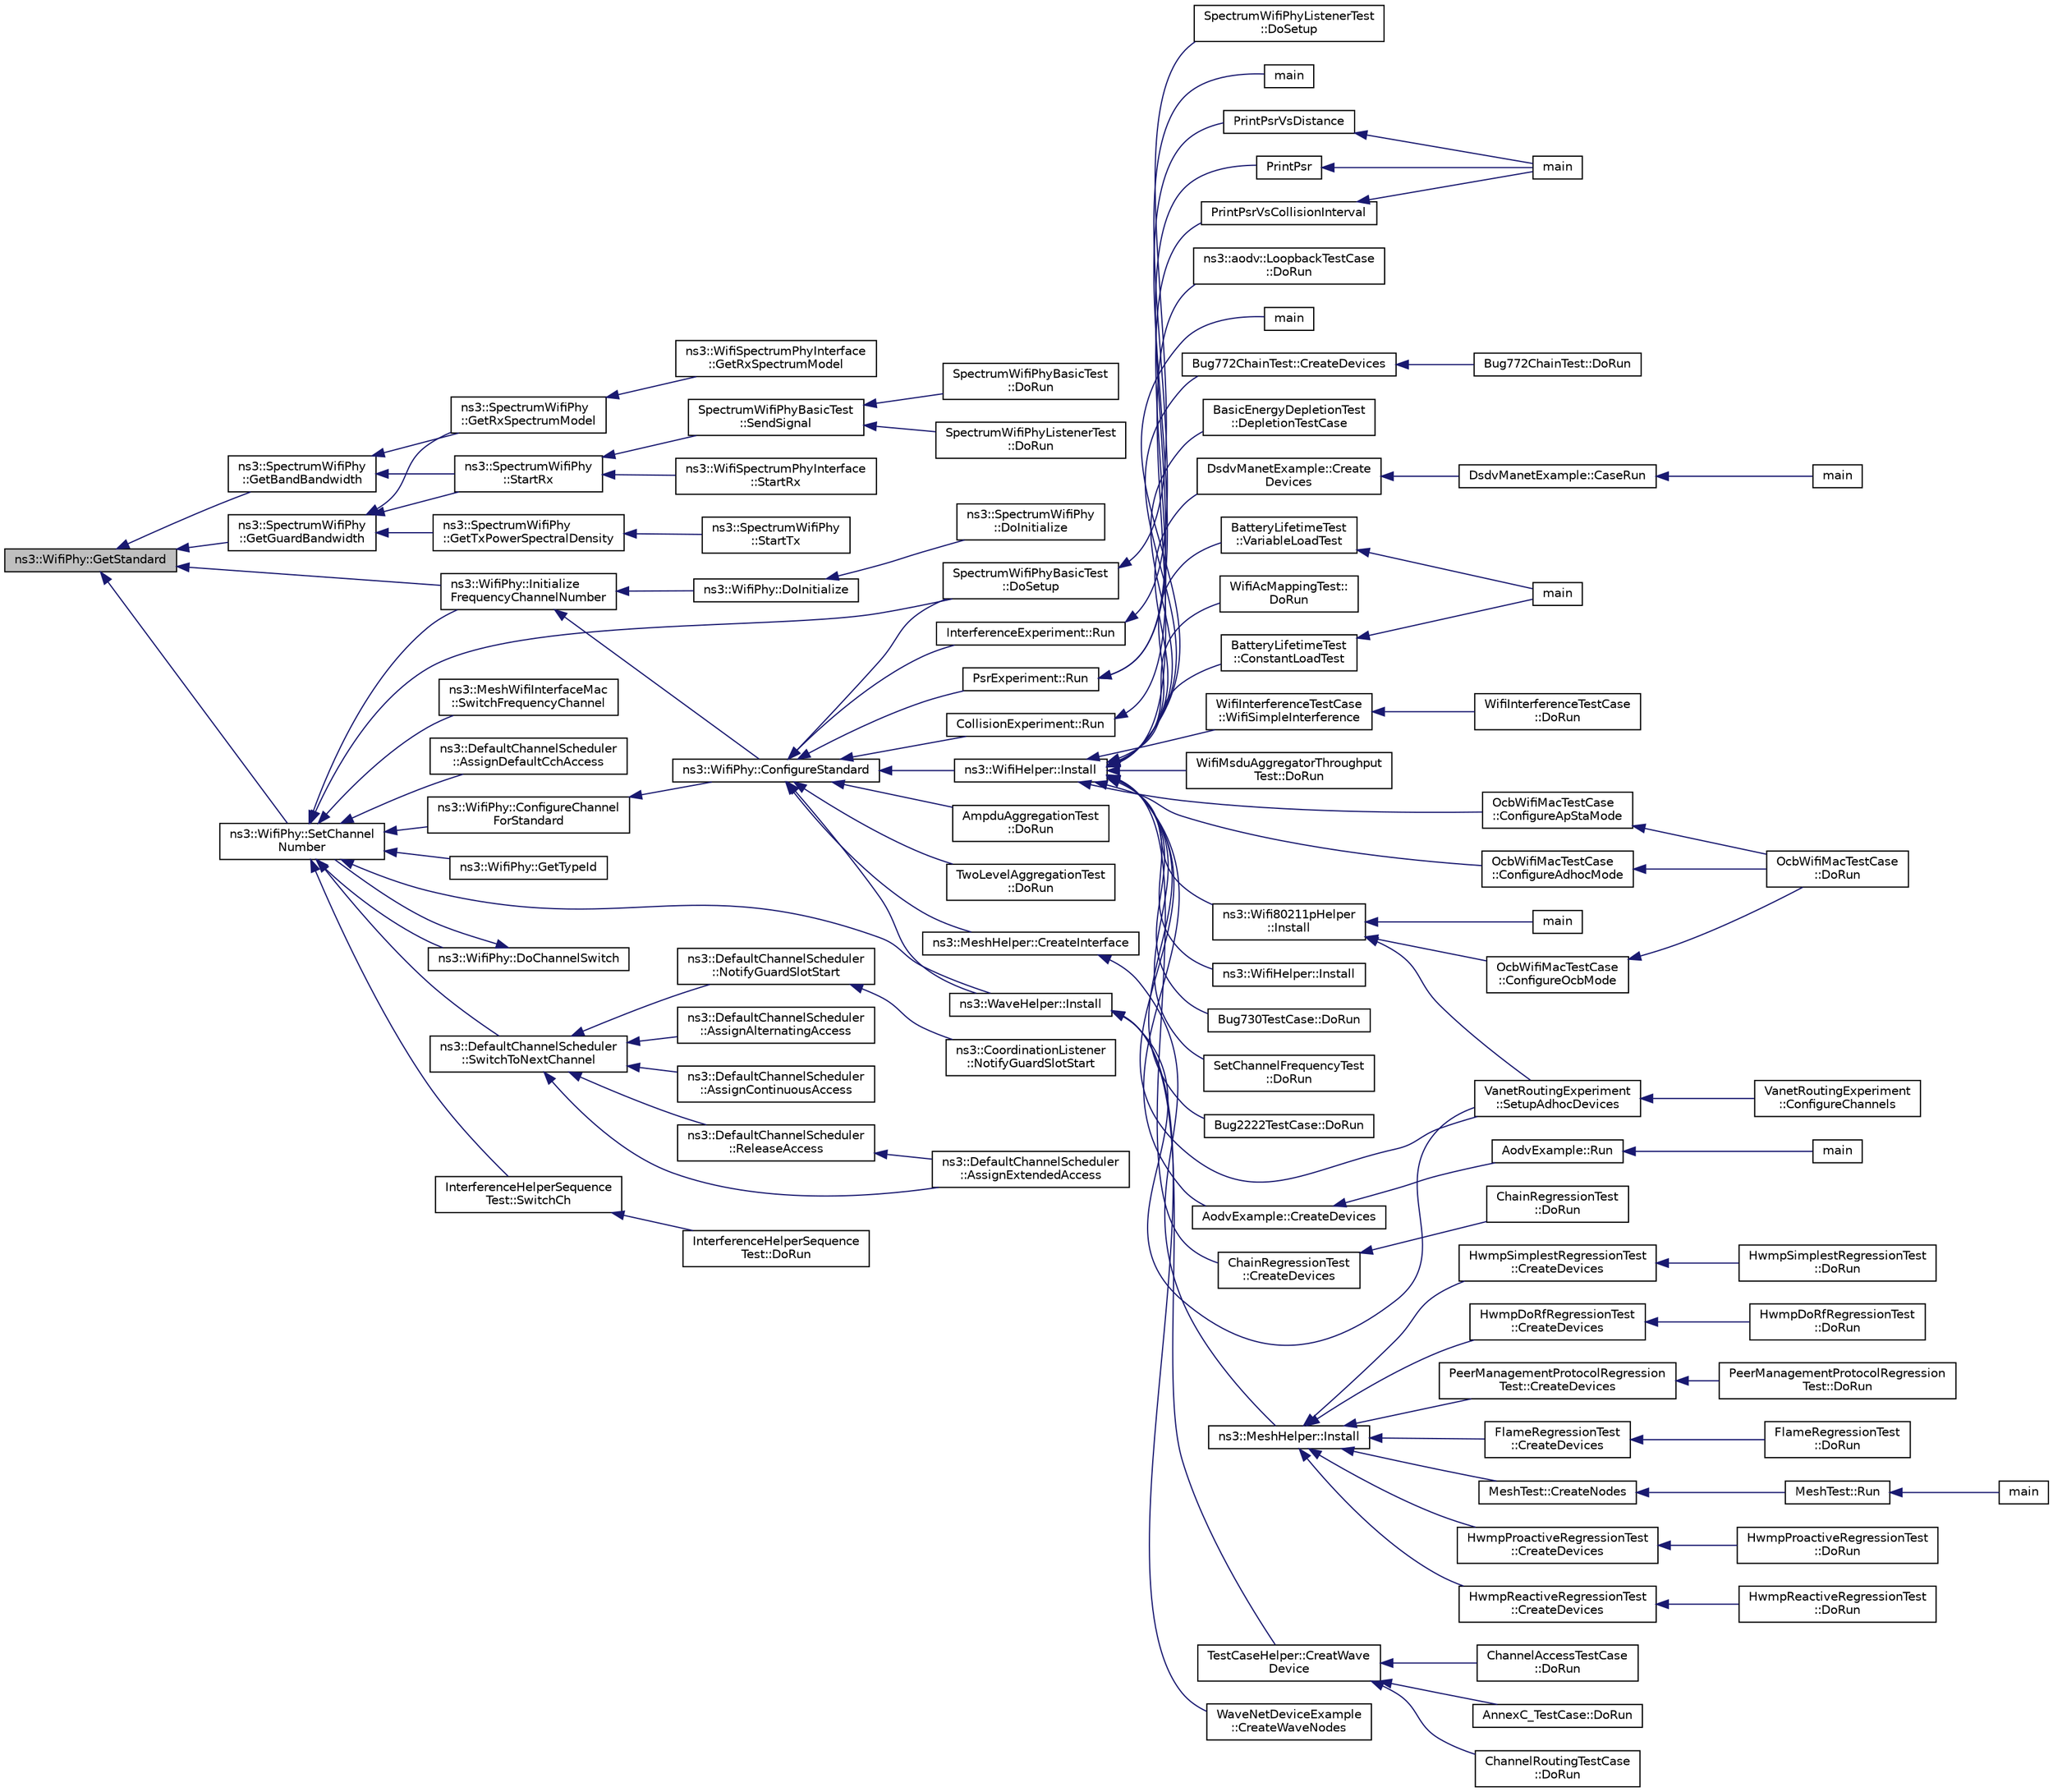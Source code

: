 digraph "ns3::WifiPhy::GetStandard"
{
  edge [fontname="Helvetica",fontsize="10",labelfontname="Helvetica",labelfontsize="10"];
  node [fontname="Helvetica",fontsize="10",shape=record];
  rankdir="LR";
  Node1 [label="ns3::WifiPhy::GetStandard",height=0.2,width=0.4,color="black", fillcolor="grey75", style="filled", fontcolor="black"];
  Node1 -> Node2 [dir="back",color="midnightblue",fontsize="10",style="solid"];
  Node2 [label="ns3::SpectrumWifiPhy\l::GetBandBandwidth",height=0.2,width=0.4,color="black", fillcolor="white", style="filled",URL="$d6/d39/classns3_1_1SpectrumWifiPhy.html#a2028d03c5fa0c7683ea23c6ada450d84"];
  Node2 -> Node3 [dir="back",color="midnightblue",fontsize="10",style="solid"];
  Node3 [label="ns3::SpectrumWifiPhy\l::GetRxSpectrumModel",height=0.2,width=0.4,color="black", fillcolor="white", style="filled",URL="$d6/d39/classns3_1_1SpectrumWifiPhy.html#a97be1277207ea9f9361fb90a4d0e7e4f"];
  Node3 -> Node4 [dir="back",color="midnightblue",fontsize="10",style="solid"];
  Node4 [label="ns3::WifiSpectrumPhyInterface\l::GetRxSpectrumModel",height=0.2,width=0.4,color="black", fillcolor="white", style="filled",URL="$da/d0a/classns3_1_1WifiSpectrumPhyInterface.html#a45bee0a3d7ecd901b17bb5c0fd6abe34"];
  Node2 -> Node5 [dir="back",color="midnightblue",fontsize="10",style="solid"];
  Node5 [label="ns3::SpectrumWifiPhy\l::StartRx",height=0.2,width=0.4,color="black", fillcolor="white", style="filled",URL="$d6/d39/classns3_1_1SpectrumWifiPhy.html#aead1ebdbaf59361928cd6ffa7abc3161"];
  Node5 -> Node6 [dir="back",color="midnightblue",fontsize="10",style="solid"];
  Node6 [label="ns3::WifiSpectrumPhyInterface\l::StartRx",height=0.2,width=0.4,color="black", fillcolor="white", style="filled",URL="$da/d0a/classns3_1_1WifiSpectrumPhyInterface.html#a30e2efbacd400ef27f4a0bfb501bf940"];
  Node5 -> Node7 [dir="back",color="midnightblue",fontsize="10",style="solid"];
  Node7 [label="SpectrumWifiPhyBasicTest\l::SendSignal",height=0.2,width=0.4,color="black", fillcolor="white", style="filled",URL="$df/d29/classSpectrumWifiPhyBasicTest.html#a99a44e9e6abcf378592b2a2df06ba394"];
  Node7 -> Node8 [dir="back",color="midnightblue",fontsize="10",style="solid"];
  Node8 [label="SpectrumWifiPhyBasicTest\l::DoRun",height=0.2,width=0.4,color="black", fillcolor="white", style="filled",URL="$df/d29/classSpectrumWifiPhyBasicTest.html#a99138864abfa358103ae2f202ce925e7",tooltip="Implementation to actually run this TestCase. "];
  Node7 -> Node9 [dir="back",color="midnightblue",fontsize="10",style="solid"];
  Node9 [label="SpectrumWifiPhyListenerTest\l::DoRun",height=0.2,width=0.4,color="black", fillcolor="white", style="filled",URL="$de/d82/classSpectrumWifiPhyListenerTest.html#a357f2be95efbb227365e540b9031748b",tooltip="Implementation to actually run this TestCase. "];
  Node1 -> Node10 [dir="back",color="midnightblue",fontsize="10",style="solid"];
  Node10 [label="ns3::SpectrumWifiPhy\l::GetGuardBandwidth",height=0.2,width=0.4,color="black", fillcolor="white", style="filled",URL="$d6/d39/classns3_1_1SpectrumWifiPhy.html#a5a24b5d646d3968cf4678a814156edfe"];
  Node10 -> Node3 [dir="back",color="midnightblue",fontsize="10",style="solid"];
  Node10 -> Node5 [dir="back",color="midnightblue",fontsize="10",style="solid"];
  Node10 -> Node11 [dir="back",color="midnightblue",fontsize="10",style="solid"];
  Node11 [label="ns3::SpectrumWifiPhy\l::GetTxPowerSpectralDensity",height=0.2,width=0.4,color="black", fillcolor="white", style="filled",URL="$d6/d39/classns3_1_1SpectrumWifiPhy.html#a36d579959efb946f0ebb3725c3b9ae47"];
  Node11 -> Node12 [dir="back",color="midnightblue",fontsize="10",style="solid"];
  Node12 [label="ns3::SpectrumWifiPhy\l::StartTx",height=0.2,width=0.4,color="black", fillcolor="white", style="filled",URL="$d6/d39/classns3_1_1SpectrumWifiPhy.html#ae0e6d5affdd06543c8fcfed2959e438a"];
  Node1 -> Node13 [dir="back",color="midnightblue",fontsize="10",style="solid"];
  Node13 [label="ns3::WifiPhy::Initialize\lFrequencyChannelNumber",height=0.2,width=0.4,color="black", fillcolor="white", style="filled",URL="$d6/d5a/classns3_1_1WifiPhy.html#a6f926737f6ba77c4b619734f396ed3ed",tooltip="post-construction setting of frequency and/or channel number "];
  Node13 -> Node14 [dir="back",color="midnightblue",fontsize="10",style="solid"];
  Node14 [label="ns3::WifiPhy::DoInitialize",height=0.2,width=0.4,color="black", fillcolor="white", style="filled",URL="$d6/d5a/classns3_1_1WifiPhy.html#a68893b4e3f8a24af4f882906c42ce9c2"];
  Node14 -> Node15 [dir="back",color="midnightblue",fontsize="10",style="solid"];
  Node15 [label="ns3::SpectrumWifiPhy\l::DoInitialize",height=0.2,width=0.4,color="black", fillcolor="white", style="filled",URL="$d6/d39/classns3_1_1SpectrumWifiPhy.html#ab421902e520fa6430d8ca2c64c00878c"];
  Node13 -> Node16 [dir="back",color="midnightblue",fontsize="10",style="solid"];
  Node16 [label="ns3::WifiPhy::ConfigureStandard",height=0.2,width=0.4,color="black", fillcolor="white", style="filled",URL="$d6/d5a/classns3_1_1WifiPhy.html#aeafbea9bd8c1ae20f85584f55d868d23"];
  Node16 -> Node17 [dir="back",color="midnightblue",fontsize="10",style="solid"];
  Node17 [label="ns3::MeshHelper::CreateInterface",height=0.2,width=0.4,color="black", fillcolor="white", style="filled",URL="$dd/dd0/classns3_1_1MeshHelper.html#accb4af36cfa3563ff53aa8a3dc085d94"];
  Node17 -> Node18 [dir="back",color="midnightblue",fontsize="10",style="solid"];
  Node18 [label="ns3::MeshHelper::Install",height=0.2,width=0.4,color="black", fillcolor="white", style="filled",URL="$dd/dd0/classns3_1_1MeshHelper.html#a7b33f6ca7b6842b3def4479bc7526f2c",tooltip="Install 802.11s mesh device & protocols on given node list. "];
  Node18 -> Node19 [dir="back",color="midnightblue",fontsize="10",style="solid"];
  Node19 [label="MeshTest::CreateNodes",height=0.2,width=0.4,color="black", fillcolor="white", style="filled",URL="$da/dd3/classMeshTest.html#aa1eb18d555ebcf925e9bdc13e4e57ee0",tooltip="Create nodes and setup their mobility. "];
  Node19 -> Node20 [dir="back",color="midnightblue",fontsize="10",style="solid"];
  Node20 [label="MeshTest::Run",height=0.2,width=0.4,color="black", fillcolor="white", style="filled",URL="$da/dd3/classMeshTest.html#aef875ab767a18a8732de07aea724681c",tooltip="Run test. "];
  Node20 -> Node21 [dir="back",color="midnightblue",fontsize="10",style="solid"];
  Node21 [label="main",height=0.2,width=0.4,color="black", fillcolor="white", style="filled",URL="$d7/d40/mesh_8cc.html#a0ddf1224851353fc92bfbff6f499fa97"];
  Node18 -> Node22 [dir="back",color="midnightblue",fontsize="10",style="solid"];
  Node22 [label="HwmpProactiveRegressionTest\l::CreateDevices",height=0.2,width=0.4,color="black", fillcolor="white", style="filled",URL="$d2/d20/classHwmpProactiveRegressionTest.html#a98c6ff2361a7a5065ebf14089edc5bad",tooltip="Create devices function. "];
  Node22 -> Node23 [dir="back",color="midnightblue",fontsize="10",style="solid"];
  Node23 [label="HwmpProactiveRegressionTest\l::DoRun",height=0.2,width=0.4,color="black", fillcolor="white", style="filled",URL="$d2/d20/classHwmpProactiveRegressionTest.html#ad000db534766301050336560b08b531e",tooltip="Implementation to actually run this TestCase. "];
  Node18 -> Node24 [dir="back",color="midnightblue",fontsize="10",style="solid"];
  Node24 [label="HwmpReactiveRegressionTest\l::CreateDevices",height=0.2,width=0.4,color="black", fillcolor="white", style="filled",URL="$d2/dcc/classHwmpReactiveRegressionTest.html#a8b288a6801baae1e65f87de7eb0352a4",tooltip="Create devices function. "];
  Node24 -> Node25 [dir="back",color="midnightblue",fontsize="10",style="solid"];
  Node25 [label="HwmpReactiveRegressionTest\l::DoRun",height=0.2,width=0.4,color="black", fillcolor="white", style="filled",URL="$d2/dcc/classHwmpReactiveRegressionTest.html#ae66a095a74ef4e2cbdfc0d042b50e63c",tooltip="Implementation to actually run this TestCase. "];
  Node18 -> Node26 [dir="back",color="midnightblue",fontsize="10",style="solid"];
  Node26 [label="HwmpSimplestRegressionTest\l::CreateDevices",height=0.2,width=0.4,color="black", fillcolor="white", style="filled",URL="$de/daa/classHwmpSimplestRegressionTest.html#a6866a6d6b0b93241ec0f0c29ef61fd39",tooltip="Create devices function. "];
  Node26 -> Node27 [dir="back",color="midnightblue",fontsize="10",style="solid"];
  Node27 [label="HwmpSimplestRegressionTest\l::DoRun",height=0.2,width=0.4,color="black", fillcolor="white", style="filled",URL="$de/daa/classHwmpSimplestRegressionTest.html#a66060eab1ba10620e724e97901e03168",tooltip="Implementation to actually run this TestCase. "];
  Node18 -> Node28 [dir="back",color="midnightblue",fontsize="10",style="solid"];
  Node28 [label="HwmpDoRfRegressionTest\l::CreateDevices",height=0.2,width=0.4,color="black", fillcolor="white", style="filled",URL="$d2/dbe/classHwmpDoRfRegressionTest.html#a55abac18467e059d3c39fa0de53bc436",tooltip="Create devices function. "];
  Node28 -> Node29 [dir="back",color="midnightblue",fontsize="10",style="solid"];
  Node29 [label="HwmpDoRfRegressionTest\l::DoRun",height=0.2,width=0.4,color="black", fillcolor="white", style="filled",URL="$d2/dbe/classHwmpDoRfRegressionTest.html#a31af438e94ab7ed25d9837a3f47f77b0",tooltip="Implementation to actually run this TestCase. "];
  Node18 -> Node30 [dir="back",color="midnightblue",fontsize="10",style="solid"];
  Node30 [label="PeerManagementProtocolRegression\lTest::CreateDevices",height=0.2,width=0.4,color="black", fillcolor="white", style="filled",URL="$d3/d4d/classPeerManagementProtocolRegressionTest.html#a045b489f508afaecc5b5abb9d3513918",tooltip="Create devices function. "];
  Node30 -> Node31 [dir="back",color="midnightblue",fontsize="10",style="solid"];
  Node31 [label="PeerManagementProtocolRegression\lTest::DoRun",height=0.2,width=0.4,color="black", fillcolor="white", style="filled",URL="$d3/d4d/classPeerManagementProtocolRegressionTest.html#aff79851d62fd61dfc7f225565465b0b4",tooltip="Implementation to actually run this TestCase. "];
  Node18 -> Node32 [dir="back",color="midnightblue",fontsize="10",style="solid"];
  Node32 [label="FlameRegressionTest\l::CreateDevices",height=0.2,width=0.4,color="black", fillcolor="white", style="filled",URL="$d7/dd4/classFlameRegressionTest.html#aeee4af77af2814f7339f204135cc2733",tooltip="Creat devices function. "];
  Node32 -> Node33 [dir="back",color="midnightblue",fontsize="10",style="solid"];
  Node33 [label="FlameRegressionTest\l::DoRun",height=0.2,width=0.4,color="black", fillcolor="white", style="filled",URL="$d7/dd4/classFlameRegressionTest.html#aa1cc862bafd9d367a75cc42c9779b603",tooltip="Implementation to actually run this TestCase. "];
  Node16 -> Node34 [dir="back",color="midnightblue",fontsize="10",style="solid"];
  Node34 [label="ns3::WaveHelper::Install",height=0.2,width=0.4,color="black", fillcolor="white", style="filled",URL="$db/def/classns3_1_1WaveHelper.html#aed0008e7f56ba14868356b45dd4eab81"];
  Node34 -> Node35 [dir="back",color="midnightblue",fontsize="10",style="solid"];
  Node35 [label="VanetRoutingExperiment\l::SetupAdhocDevices",height=0.2,width=0.4,color="black", fillcolor="white", style="filled",URL="$d7/d1b/classVanetRoutingExperiment.html#a8de4279cfaf91886970596e9ba8a4a75",tooltip="Set up the adhoc devices. "];
  Node35 -> Node36 [dir="back",color="midnightblue",fontsize="10",style="solid"];
  Node36 [label="VanetRoutingExperiment\l::ConfigureChannels",height=0.2,width=0.4,color="black", fillcolor="white", style="filled",URL="$d7/d1b/classVanetRoutingExperiment.html#adcb4d2d4146919dc6f2cbdc183068e6a",tooltip="Configure channels. "];
  Node34 -> Node37 [dir="back",color="midnightblue",fontsize="10",style="solid"];
  Node37 [label="WaveNetDeviceExample\l::CreateWaveNodes",height=0.2,width=0.4,color="black", fillcolor="white", style="filled",URL="$d2/dcc/classWaveNetDeviceExample.html#a825285810121c865230f6fafe6428081",tooltip="Create WAVE nodes function. "];
  Node34 -> Node38 [dir="back",color="midnightblue",fontsize="10",style="solid"];
  Node38 [label="TestCaseHelper::CreatWave\lDevice",height=0.2,width=0.4,color="black", fillcolor="white", style="filled",URL="$da/df5/classTestCaseHelper.html#a24337801fa036883111fa1968606b57e"];
  Node38 -> Node39 [dir="back",color="midnightblue",fontsize="10",style="solid"];
  Node39 [label="ChannelRoutingTestCase\l::DoRun",height=0.2,width=0.4,color="black", fillcolor="white", style="filled",URL="$dc/db5/classChannelRoutingTestCase.html#ab0f86da402dbe311e3ebb5915ffe7e85",tooltip="Implementation to actually run this TestCase. "];
  Node38 -> Node40 [dir="back",color="midnightblue",fontsize="10",style="solid"];
  Node40 [label="ChannelAccessTestCase\l::DoRun",height=0.2,width=0.4,color="black", fillcolor="white", style="filled",URL="$d3/d75/classChannelAccessTestCase.html#ad3169383a172cbaf1ed6b94adbe9d33a",tooltip="Implementation to actually run this TestCase. "];
  Node38 -> Node41 [dir="back",color="midnightblue",fontsize="10",style="solid"];
  Node41 [label="AnnexC_TestCase::DoRun",height=0.2,width=0.4,color="black", fillcolor="white", style="filled",URL="$dd/d0f/classAnnexC__TestCase.html#a7b68ef07f88bcfece999dafba55020fa",tooltip="Implementation to actually run this TestCase. "];
  Node16 -> Node42 [dir="back",color="midnightblue",fontsize="10",style="solid"];
  Node42 [label="InterferenceExperiment::Run",height=0.2,width=0.4,color="black", fillcolor="white", style="filled",URL="$dd/d97/classInterferenceExperiment.html#ae31524d224c311c36d8b1dd5fcc9f269"];
  Node42 -> Node43 [dir="back",color="midnightblue",fontsize="10",style="solid"];
  Node43 [label="main",height=0.2,width=0.4,color="black", fillcolor="white", style="filled",URL="$dd/daf/test-interference-helper_8cc.html#a0ddf1224851353fc92bfbff6f499fa97"];
  Node16 -> Node44 [dir="back",color="midnightblue",fontsize="10",style="solid"];
  Node44 [label="PsrExperiment::Run",height=0.2,width=0.4,color="black", fillcolor="white", style="filled",URL="$dd/de8/classPsrExperiment.html#abf2ccba462f7c6741034fcadcdd45900"];
  Node44 -> Node45 [dir="back",color="midnightblue",fontsize="10",style="solid"];
  Node45 [label="PrintPsr",height=0.2,width=0.4,color="black", fillcolor="white", style="filled",URL="$d6/ddc/wifi-phy-test_8cc.html#a42c1d9e27262bb5d89d810ed801256a4"];
  Node45 -> Node46 [dir="back",color="midnightblue",fontsize="10",style="solid"];
  Node46 [label="main",height=0.2,width=0.4,color="black", fillcolor="white", style="filled",URL="$d6/ddc/wifi-phy-test_8cc.html#a0ddf1224851353fc92bfbff6f499fa97"];
  Node44 -> Node47 [dir="back",color="midnightblue",fontsize="10",style="solid"];
  Node47 [label="PrintPsrVsDistance",height=0.2,width=0.4,color="black", fillcolor="white", style="filled",URL="$d6/ddc/wifi-phy-test_8cc.html#abd961820fb9558c644885450fb13fb6d"];
  Node47 -> Node46 [dir="back",color="midnightblue",fontsize="10",style="solid"];
  Node16 -> Node48 [dir="back",color="midnightblue",fontsize="10",style="solid"];
  Node48 [label="CollisionExperiment::Run",height=0.2,width=0.4,color="black", fillcolor="white", style="filled",URL="$d3/d3a/classCollisionExperiment.html#ac198174601167b9d057c99f1f8071dd0"];
  Node48 -> Node49 [dir="back",color="midnightblue",fontsize="10",style="solid"];
  Node49 [label="PrintPsrVsCollisionInterval",height=0.2,width=0.4,color="black", fillcolor="white", style="filled",URL="$d6/ddc/wifi-phy-test_8cc.html#aab44d6a0275b5772fc749d381feea8ab"];
  Node49 -> Node46 [dir="back",color="midnightblue",fontsize="10",style="solid"];
  Node16 -> Node50 [dir="back",color="midnightblue",fontsize="10",style="solid"];
  Node50 [label="ns3::WifiHelper::Install",height=0.2,width=0.4,color="black", fillcolor="white", style="filled",URL="$dc/d1d/classns3_1_1WifiHelper.html#a451b3d33fa1497c22f06c5451f57a127"];
  Node50 -> Node51 [dir="back",color="midnightblue",fontsize="10",style="solid"];
  Node51 [label="AodvExample::CreateDevices",height=0.2,width=0.4,color="black", fillcolor="white", style="filled",URL="$d7/db6/classAodvExample.html#a0e9be9e9b05169dfe7d440ac2dfa3252"];
  Node51 -> Node52 [dir="back",color="midnightblue",fontsize="10",style="solid"];
  Node52 [label="AodvExample::Run",height=0.2,width=0.4,color="black", fillcolor="white", style="filled",URL="$d7/db6/classAodvExample.html#a954ace72fd69c0a09193047d33d9ad61",tooltip="Run simulation. "];
  Node52 -> Node53 [dir="back",color="midnightblue",fontsize="10",style="solid"];
  Node53 [label="main",height=0.2,width=0.4,color="black", fillcolor="white", style="filled",URL="$d4/de9/aodv_8cc.html#a3c04138a5bfe5d72780bb7e82a18e627"];
  Node50 -> Node54 [dir="back",color="midnightblue",fontsize="10",style="solid"];
  Node54 [label="ChainRegressionTest\l::CreateDevices",height=0.2,width=0.4,color="black", fillcolor="white", style="filled",URL="$da/d19/classChainRegressionTest.html#ae8b1dd906e3d52a223122c63d236bb19",tooltip="Create devices, install TCP/IP stack and applications. "];
  Node54 -> Node55 [dir="back",color="midnightblue",fontsize="10",style="solid"];
  Node55 [label="ChainRegressionTest\l::DoRun",height=0.2,width=0.4,color="black", fillcolor="white", style="filled",URL="$da/d19/classChainRegressionTest.html#a51aa3cae551407ee6a6f346c30e3cc43",tooltip="Go. "];
  Node50 -> Node56 [dir="back",color="midnightblue",fontsize="10",style="solid"];
  Node56 [label="Bug772ChainTest::CreateDevices",height=0.2,width=0.4,color="black", fillcolor="white", style="filled",URL="$d0/d17/classBug772ChainTest.html#a9dfdee167ab354dd596e13d1a873e50a",tooltip="Create devices, install TCP/IP stack and applications. "];
  Node56 -> Node57 [dir="back",color="midnightblue",fontsize="10",style="solid"];
  Node57 [label="Bug772ChainTest::DoRun",height=0.2,width=0.4,color="black", fillcolor="white", style="filled",URL="$d0/d17/classBug772ChainTest.html#a28c0cb91d146d6b3fdfb86dc8dc1f5b6",tooltip="Go. "];
  Node50 -> Node58 [dir="back",color="midnightblue",fontsize="10",style="solid"];
  Node58 [label="ns3::aodv::LoopbackTestCase\l::DoRun",height=0.2,width=0.4,color="black", fillcolor="white", style="filled",URL="$d2/d8c/classns3_1_1aodv_1_1LoopbackTestCase.html#aa4ecd46f743a971813870cff58563eab",tooltip="Implementation to actually run this TestCase. "];
  Node50 -> Node59 [dir="back",color="midnightblue",fontsize="10",style="solid"];
  Node59 [label="main",height=0.2,width=0.4,color="black", fillcolor="white", style="filled",URL="$d4/d43/nsclick-raw-wlan_8cc.html#a0ddf1224851353fc92bfbff6f499fa97"];
  Node50 -> Node60 [dir="back",color="midnightblue",fontsize="10",style="solid"];
  Node60 [label="DsdvManetExample::Create\lDevices",height=0.2,width=0.4,color="black", fillcolor="white", style="filled",URL="$d3/d2a/classDsdvManetExample.html#a9fb80e0db3a88ca03cf832331cfc89ba"];
  Node60 -> Node61 [dir="back",color="midnightblue",fontsize="10",style="solid"];
  Node61 [label="DsdvManetExample::CaseRun",height=0.2,width=0.4,color="black", fillcolor="white", style="filled",URL="$d3/d2a/classDsdvManetExample.html#aa61b3622afce14d04f2cf656fba31f4d"];
  Node61 -> Node62 [dir="back",color="midnightblue",fontsize="10",style="solid"];
  Node62 [label="main",height=0.2,width=0.4,color="black", fillcolor="white", style="filled",URL="$db/d1e/dsdv-manet_8cc.html#a3c04138a5bfe5d72780bb7e82a18e627"];
  Node50 -> Node63 [dir="back",color="midnightblue",fontsize="10",style="solid"];
  Node63 [label="BasicEnergyDepletionTest\l::DepletionTestCase",height=0.2,width=0.4,color="black", fillcolor="white", style="filled",URL="$d0/d83/classBasicEnergyDepletionTest.html#a933f0ff2e50a5dc64b4312619405a05a"];
  Node50 -> Node64 [dir="back",color="midnightblue",fontsize="10",style="solid"];
  Node64 [label="BatteryLifetimeTest\l::ConstantLoadTest",height=0.2,width=0.4,color="black", fillcolor="white", style="filled",URL="$dd/d15/classBatteryLifetimeTest.html#a5cfb6c588872035454feb525491b1d52"];
  Node64 -> Node65 [dir="back",color="midnightblue",fontsize="10",style="solid"];
  Node65 [label="main",height=0.2,width=0.4,color="black", fillcolor="white", style="filled",URL="$d2/d24/rv-battery-model-test_8cc.html#a3c04138a5bfe5d72780bb7e82a18e627"];
  Node50 -> Node66 [dir="back",color="midnightblue",fontsize="10",style="solid"];
  Node66 [label="BatteryLifetimeTest\l::VariableLoadTest",height=0.2,width=0.4,color="black", fillcolor="white", style="filled",URL="$dd/d15/classBatteryLifetimeTest.html#aa6d0fb55387831f97d9834c47abfd669"];
  Node66 -> Node65 [dir="back",color="midnightblue",fontsize="10",style="solid"];
  Node50 -> Node67 [dir="back",color="midnightblue",fontsize="10",style="solid"];
  Node67 [label="WifiAcMappingTest::\lDoRun",height=0.2,width=0.4,color="black", fillcolor="white", style="filled",URL="$dd/dd2/classWifiAcMappingTest.html#ae0d828d29768d59590210d2f1bf8a552",tooltip="Implementation to actually run this TestCase. "];
  Node50 -> Node68 [dir="back",color="midnightblue",fontsize="10",style="solid"];
  Node68 [label="WifiInterferenceTestCase\l::WifiSimpleInterference",height=0.2,width=0.4,color="black", fillcolor="white", style="filled",URL="$dc/d37/classWifiInterferenceTestCase.html#a360c9c443551246707b58ee879c37a5a"];
  Node68 -> Node69 [dir="back",color="midnightblue",fontsize="10",style="solid"];
  Node69 [label="WifiInterferenceTestCase\l::DoRun",height=0.2,width=0.4,color="black", fillcolor="white", style="filled",URL="$dc/d37/classWifiInterferenceTestCase.html#a1823c61fbe424309cf15e81ee03f398a",tooltip="Implementation to actually run this TestCase. "];
  Node50 -> Node70 [dir="back",color="midnightblue",fontsize="10",style="solid"];
  Node70 [label="WifiMsduAggregatorThroughput\lTest::DoRun",height=0.2,width=0.4,color="black", fillcolor="white", style="filled",URL="$da/de8/classWifiMsduAggregatorThroughputTest.html#a7c7ee21528f8d3c13238b6e9455b03f4",tooltip="Implementation to actually run this TestCase. "];
  Node50 -> Node35 [dir="back",color="midnightblue",fontsize="10",style="solid"];
  Node50 -> Node71 [dir="back",color="midnightblue",fontsize="10",style="solid"];
  Node71 [label="ns3::Wifi80211pHelper\l::Install",height=0.2,width=0.4,color="black", fillcolor="white", style="filled",URL="$d4/d44/classns3_1_1Wifi80211pHelper.html#a7c72c82947837e274fb09c36dec75d21"];
  Node71 -> Node35 [dir="back",color="midnightblue",fontsize="10",style="solid"];
  Node71 -> Node72 [dir="back",color="midnightblue",fontsize="10",style="solid"];
  Node72 [label="main",height=0.2,width=0.4,color="black", fillcolor="white", style="filled",URL="$d7/de9/wave-simple-80211p_8cc.html#a0ddf1224851353fc92bfbff6f499fa97"];
  Node71 -> Node73 [dir="back",color="midnightblue",fontsize="10",style="solid"];
  Node73 [label="OcbWifiMacTestCase\l::ConfigureOcbMode",height=0.2,width=0.4,color="black", fillcolor="white", style="filled",URL="$d1/dd6/classOcbWifiMacTestCase.html#add1a92f13aa427098d671fb52200f2d6"];
  Node73 -> Node74 [dir="back",color="midnightblue",fontsize="10",style="solid"];
  Node74 [label="OcbWifiMacTestCase\l::DoRun",height=0.2,width=0.4,color="black", fillcolor="white", style="filled",URL="$d1/dd6/classOcbWifiMacTestCase.html#a730877f90008a4a4e7fd547f964f0f08"];
  Node50 -> Node75 [dir="back",color="midnightblue",fontsize="10",style="solid"];
  Node75 [label="OcbWifiMacTestCase\l::ConfigureApStaMode",height=0.2,width=0.4,color="black", fillcolor="white", style="filled",URL="$d1/dd6/classOcbWifiMacTestCase.html#a5869f3d6cdd3e86ceacfead2a4208546"];
  Node75 -> Node74 [dir="back",color="midnightblue",fontsize="10",style="solid"];
  Node50 -> Node76 [dir="back",color="midnightblue",fontsize="10",style="solid"];
  Node76 [label="OcbWifiMacTestCase\l::ConfigureAdhocMode",height=0.2,width=0.4,color="black", fillcolor="white", style="filled",URL="$d1/dd6/classOcbWifiMacTestCase.html#ab3c7899bb00af1e0ad1897f9ae74cdd0"];
  Node76 -> Node74 [dir="back",color="midnightblue",fontsize="10",style="solid"];
  Node50 -> Node77 [dir="back",color="midnightblue",fontsize="10",style="solid"];
  Node77 [label="ns3::WifiHelper::Install",height=0.2,width=0.4,color="black", fillcolor="white", style="filled",URL="$dc/d1d/classns3_1_1WifiHelper.html#a39585091dec52dfa878f88f91431277c"];
  Node50 -> Node78 [dir="back",color="midnightblue",fontsize="10",style="solid"];
  Node78 [label="Bug730TestCase::DoRun",height=0.2,width=0.4,color="black", fillcolor="white", style="filled",URL="$d6/de4/classBug730TestCase.html#a9c8853ac24b9200f16c7993ec8df8eda",tooltip="Implementation to actually run this TestCase. "];
  Node50 -> Node79 [dir="back",color="midnightblue",fontsize="10",style="solid"];
  Node79 [label="SetChannelFrequencyTest\l::DoRun",height=0.2,width=0.4,color="black", fillcolor="white", style="filled",URL="$d0/d17/classSetChannelFrequencyTest.html#a05984ce2c264229592bed4981ff05518",tooltip="Implementation to actually run this TestCase. "];
  Node50 -> Node80 [dir="back",color="midnightblue",fontsize="10",style="solid"];
  Node80 [label="Bug2222TestCase::DoRun",height=0.2,width=0.4,color="black", fillcolor="white", style="filled",URL="$d7/de4/classBug2222TestCase.html#a5e36f50efb283abb1802a04946d11bd0",tooltip="Implementation to actually run this TestCase. "];
  Node16 -> Node81 [dir="back",color="midnightblue",fontsize="10",style="solid"];
  Node81 [label="SpectrumWifiPhyBasicTest\l::DoSetup",height=0.2,width=0.4,color="black", fillcolor="white", style="filled",URL="$df/d29/classSpectrumWifiPhyBasicTest.html#a34f2cbd2cf4e0fb06ef96efe8afc8bdd",tooltip="Implementation to do any local setup required for this TestCase. "];
  Node81 -> Node82 [dir="back",color="midnightblue",fontsize="10",style="solid"];
  Node82 [label="SpectrumWifiPhyListenerTest\l::DoSetup",height=0.2,width=0.4,color="black", fillcolor="white", style="filled",URL="$de/d82/classSpectrumWifiPhyListenerTest.html#a2649c02c0afb6632b514e9f81ad77cb9",tooltip="Implementation to do any local setup required for this TestCase. "];
  Node16 -> Node83 [dir="back",color="midnightblue",fontsize="10",style="solid"];
  Node83 [label="AmpduAggregationTest\l::DoRun",height=0.2,width=0.4,color="black", fillcolor="white", style="filled",URL="$d2/db5/classAmpduAggregationTest.html#a7414dc8d4dd982ab4c1eaadb5b2c693d",tooltip="Implementation to actually run this TestCase. "];
  Node16 -> Node84 [dir="back",color="midnightblue",fontsize="10",style="solid"];
  Node84 [label="TwoLevelAggregationTest\l::DoRun",height=0.2,width=0.4,color="black", fillcolor="white", style="filled",URL="$db/d72/classTwoLevelAggregationTest.html#a40c6f5f8be6c48673d0bfd218d95afe0",tooltip="Implementation to actually run this TestCase. "];
  Node1 -> Node85 [dir="back",color="midnightblue",fontsize="10",style="solid"];
  Node85 [label="ns3::WifiPhy::SetChannel\lNumber",height=0.2,width=0.4,color="black", fillcolor="white", style="filled",URL="$d6/d5a/classns3_1_1WifiPhy.html#a2d13cf6ae4c185cae8516516afe4a32a",tooltip="Set channel number. "];
  Node85 -> Node86 [dir="back",color="midnightblue",fontsize="10",style="solid"];
  Node86 [label="ns3::MeshWifiInterfaceMac\l::SwitchFrequencyChannel",height=0.2,width=0.4,color="black", fillcolor="white", style="filled",URL="$d0/dd8/classns3_1_1MeshWifiInterfaceMac.html#a2d850463970dd7f6d477dd0ecf615e2b"];
  Node85 -> Node34 [dir="back",color="midnightblue",fontsize="10",style="solid"];
  Node85 -> Node87 [dir="back",color="midnightblue",fontsize="10",style="solid"];
  Node87 [label="ns3::DefaultChannelScheduler\l::AssignDefaultCchAccess",height=0.2,width=0.4,color="black", fillcolor="white", style="filled",URL="$dd/dbb/classns3_1_1DefaultChannelScheduler.html#a04e74683a8fce5f193b3c1f948c73bb9"];
  Node85 -> Node88 [dir="back",color="midnightblue",fontsize="10",style="solid"];
  Node88 [label="ns3::DefaultChannelScheduler\l::SwitchToNextChannel",height=0.2,width=0.4,color="black", fillcolor="white", style="filled",URL="$dd/dbb/classns3_1_1DefaultChannelScheduler.html#a661fb5bfff90527fa4be59820ccf8bdf"];
  Node88 -> Node89 [dir="back",color="midnightblue",fontsize="10",style="solid"];
  Node89 [label="ns3::DefaultChannelScheduler\l::AssignAlternatingAccess",height=0.2,width=0.4,color="black", fillcolor="white", style="filled",URL="$dd/dbb/classns3_1_1DefaultChannelScheduler.html#a8de51ae89df5a36d8a71f921d87b39ca"];
  Node88 -> Node90 [dir="back",color="midnightblue",fontsize="10",style="solid"];
  Node90 [label="ns3::DefaultChannelScheduler\l::AssignContinuousAccess",height=0.2,width=0.4,color="black", fillcolor="white", style="filled",URL="$dd/dbb/classns3_1_1DefaultChannelScheduler.html#aa693aed997fedf77fdbbb70ba862f887"];
  Node88 -> Node91 [dir="back",color="midnightblue",fontsize="10",style="solid"];
  Node91 [label="ns3::DefaultChannelScheduler\l::AssignExtendedAccess",height=0.2,width=0.4,color="black", fillcolor="white", style="filled",URL="$dd/dbb/classns3_1_1DefaultChannelScheduler.html#ac04d88e86b56d56681145dfb16b7cbeb"];
  Node88 -> Node92 [dir="back",color="midnightblue",fontsize="10",style="solid"];
  Node92 [label="ns3::DefaultChannelScheduler\l::ReleaseAccess",height=0.2,width=0.4,color="black", fillcolor="white", style="filled",URL="$dd/dbb/classns3_1_1DefaultChannelScheduler.html#af9ec39655871dbbc5f07bfe5f326ec53"];
  Node92 -> Node91 [dir="back",color="midnightblue",fontsize="10",style="solid"];
  Node88 -> Node93 [dir="back",color="midnightblue",fontsize="10",style="solid"];
  Node93 [label="ns3::DefaultChannelScheduler\l::NotifyGuardSlotStart",height=0.2,width=0.4,color="black", fillcolor="white", style="filled",URL="$dd/dbb/classns3_1_1DefaultChannelScheduler.html#a4a5636f25d5a17387bc5b40a094fb92e"];
  Node93 -> Node94 [dir="back",color="midnightblue",fontsize="10",style="solid"];
  Node94 [label="ns3::CoordinationListener\l::NotifyGuardSlotStart",height=0.2,width=0.4,color="black", fillcolor="white", style="filled",URL="$d3/dca/classns3_1_1CoordinationListener.html#aabcf712cd90eee208ce4007298e0e833"];
  Node85 -> Node95 [dir="back",color="midnightblue",fontsize="10",style="solid"];
  Node95 [label="ns3::WifiPhy::GetTypeId",height=0.2,width=0.4,color="black", fillcolor="white", style="filled",URL="$d6/d5a/classns3_1_1WifiPhy.html#a6ac379a25b68f6a8d72da740b58e0271",tooltip="Get the type ID. "];
  Node85 -> Node13 [dir="back",color="midnightblue",fontsize="10",style="solid"];
  Node85 -> Node96 [dir="back",color="midnightblue",fontsize="10",style="solid"];
  Node96 [label="ns3::WifiPhy::ConfigureChannel\lForStandard",height=0.2,width=0.4,color="black", fillcolor="white", style="filled",URL="$d6/d5a/classns3_1_1WifiPhy.html#aed528417ac25eecc7ecf44079d162847"];
  Node96 -> Node16 [dir="back",color="midnightblue",fontsize="10",style="solid"];
  Node85 -> Node97 [dir="back",color="midnightblue",fontsize="10",style="solid"];
  Node97 [label="ns3::WifiPhy::DoChannelSwitch",height=0.2,width=0.4,color="black", fillcolor="white", style="filled",URL="$d6/d5a/classns3_1_1WifiPhy.html#a373181dc2e4d4838ab979b5ca3831f4f",tooltip="Perform any actions necessary when user changes channel number. "];
  Node97 -> Node85 [dir="back",color="midnightblue",fontsize="10",style="solid"];
  Node85 -> Node81 [dir="back",color="midnightblue",fontsize="10",style="solid"];
  Node85 -> Node98 [dir="back",color="midnightblue",fontsize="10",style="solid"];
  Node98 [label="InterferenceHelperSequence\lTest::SwitchCh",height=0.2,width=0.4,color="black", fillcolor="white", style="filled",URL="$de/dcf/classInterferenceHelperSequenceTest.html#a234954d61db7af02e56247aec19ca33d"];
  Node98 -> Node99 [dir="back",color="midnightblue",fontsize="10",style="solid"];
  Node99 [label="InterferenceHelperSequence\lTest::DoRun",height=0.2,width=0.4,color="black", fillcolor="white", style="filled",URL="$de/dcf/classInterferenceHelperSequenceTest.html#a22be6f3a29ef1f34b740d8b5689f2160",tooltip="Implementation to actually run this TestCase. "];
}
